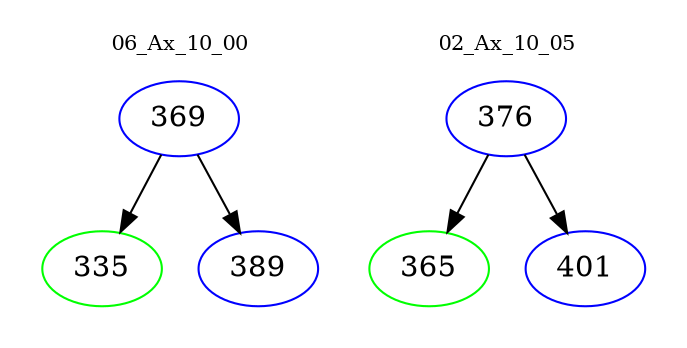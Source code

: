 digraph{
subgraph cluster_0 {
color = white
label = "06_Ax_10_00";
fontsize=10;
T0_369 [label="369", color="blue"]
T0_369 -> T0_335 [color="black"]
T0_335 [label="335", color="green"]
T0_369 -> T0_389 [color="black"]
T0_389 [label="389", color="blue"]
}
subgraph cluster_1 {
color = white
label = "02_Ax_10_05";
fontsize=10;
T1_376 [label="376", color="blue"]
T1_376 -> T1_365 [color="black"]
T1_365 [label="365", color="green"]
T1_376 -> T1_401 [color="black"]
T1_401 [label="401", color="blue"]
}
}
